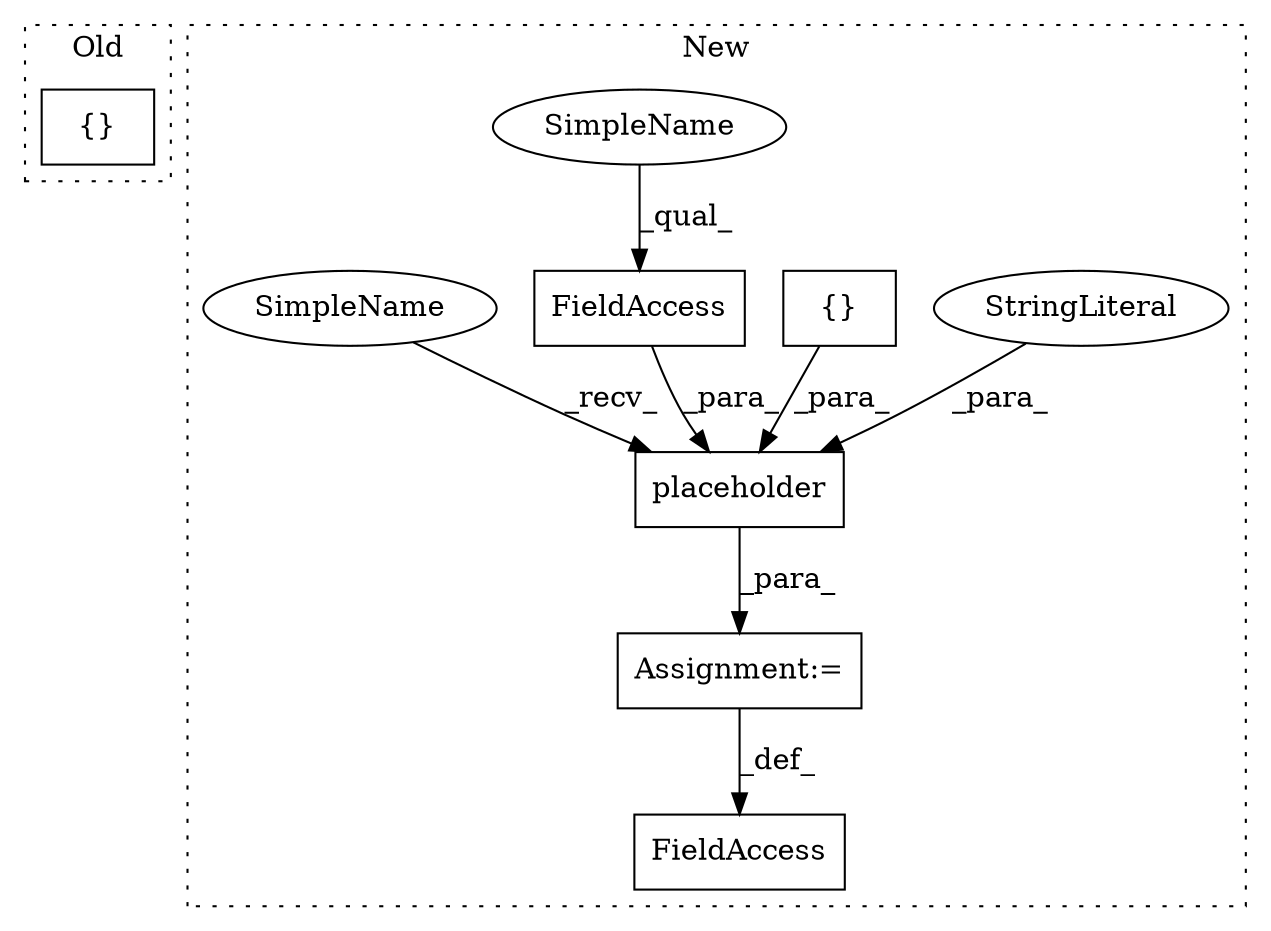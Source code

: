 digraph G {
subgraph cluster0 {
1 [label="{}" a="4" s="3615,3662" l="1,1" shape="box"];
label = "Old";
style="dotted";
}
subgraph cluster1 {
2 [label="placeholder" a="32" s="3847,3918" l="12,1" shape="box"];
3 [label="Assignment:=" a="7" s="3835" l="1" shape="box"];
4 [label="FieldAccess" a="22" s="3859" l="18" shape="box"];
5 [label="StringLiteral" a="45" s="3894" l="24" shape="ellipse"];
6 [label="FieldAccess" a="22" s="3808" l="27" shape="box"];
7 [label="{}" a="4" s="3887,3892" l="1,1" shape="box"];
8 [label="SimpleName" a="42" s="3859" l="10" shape="ellipse"];
9 [label="SimpleName" a="42" s="3836" l="10" shape="ellipse"];
label = "New";
style="dotted";
}
2 -> 3 [label="_para_"];
3 -> 6 [label="_def_"];
4 -> 2 [label="_para_"];
5 -> 2 [label="_para_"];
7 -> 2 [label="_para_"];
8 -> 4 [label="_qual_"];
9 -> 2 [label="_recv_"];
}